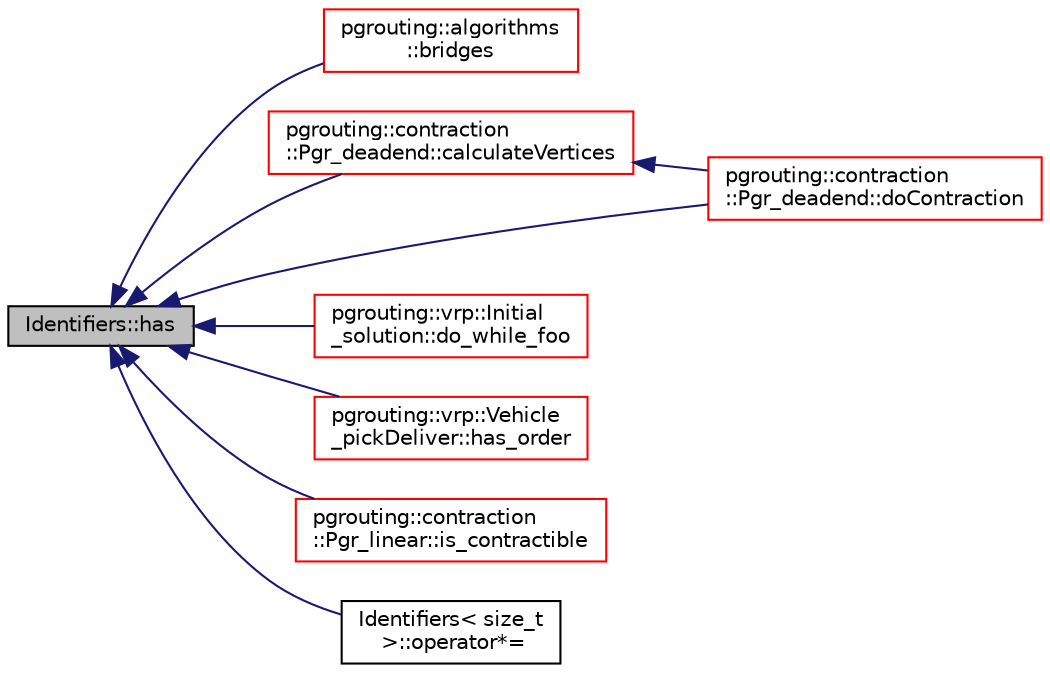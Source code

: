 digraph "Identifiers::has"
{
  edge [fontname="Helvetica",fontsize="10",labelfontname="Helvetica",labelfontsize="10"];
  node [fontname="Helvetica",fontsize="10",shape=record];
  rankdir="LR";
  Node104 [label="Identifiers::has",height=0.2,width=0.4,color="black", fillcolor="grey75", style="filled", fontcolor="black"];
  Node104 -> Node105 [dir="back",color="midnightblue",fontsize="10",style="solid",fontname="Helvetica"];
  Node105 [label="pgrouting::algorithms\l::bridges",height=0.2,width=0.4,color="red", fillcolor="white", style="filled",URL="$namespacepgrouting_1_1algorithms.html#a761326bbc7445ba17d100dd39fa8c124",tooltip="Bridges Bridges are closely related to the concept of articulation vertices, vertices that belong to ..."];
  Node104 -> Node109 [dir="back",color="midnightblue",fontsize="10",style="solid",fontname="Helvetica"];
  Node109 [label="pgrouting::contraction\l::Pgr_deadend::calculateVertices",height=0.2,width=0.4,color="red", fillcolor="white", style="filled",URL="$classpgrouting_1_1contraction_1_1Pgr__deadend.html#aed46c6193e522fa638e46d87d0174ebb"];
  Node109 -> Node113 [dir="back",color="midnightblue",fontsize="10",style="solid",fontname="Helvetica"];
  Node113 [label="pgrouting::contraction\l::Pgr_deadend::doContraction",height=0.2,width=0.4,color="red", fillcolor="white", style="filled",URL="$classpgrouting_1_1contraction_1_1Pgr__deadend.html#ac53c67c279159a0bc491513d3de4a20b"];
  Node104 -> Node114 [dir="back",color="midnightblue",fontsize="10",style="solid",fontname="Helvetica"];
  Node114 [label="pgrouting::vrp::Initial\l_solution::do_while_foo",height=0.2,width=0.4,color="red", fillcolor="white", style="filled",URL="$classpgrouting_1_1vrp_1_1Initial__solution.html#a49860a59bbc3ad10709d9b188321a460"];
  Node104 -> Node113 [dir="back",color="midnightblue",fontsize="10",style="solid",fontname="Helvetica"];
  Node104 -> Node116 [dir="back",color="midnightblue",fontsize="10",style="solid",fontname="Helvetica"];
  Node116 [label="pgrouting::vrp::Vehicle\l_pickDeliver::has_order",height=0.2,width=0.4,color="red", fillcolor="white", style="filled",URL="$classpgrouting_1_1vrp_1_1Vehicle__pickDeliver.html#adb870b4b7089194de06de8471eba0767"];
  Node104 -> Node139 [dir="back",color="midnightblue",fontsize="10",style="solid",fontname="Helvetica"];
  Node139 [label="pgrouting::contraction\l::Pgr_linear::is_contractible",height=0.2,width=0.4,color="red", fillcolor="white", style="filled",URL="$classpgrouting_1_1contraction_1_1Pgr__linear.html#a89ef11cb70d5180b441cc29d67865858"];
  Node104 -> Node144 [dir="back",color="midnightblue",fontsize="10",style="solid",fontname="Helvetica"];
  Node144 [label="Identifiers\< size_t\l \>::operator*=",height=0.2,width=0.4,color="black", fillcolor="white", style="filled",URL="$classIdentifiers.html#a215e031fe598cdb9d75d407db30f0555",tooltip="compund set INTERSECTION element "];
}
